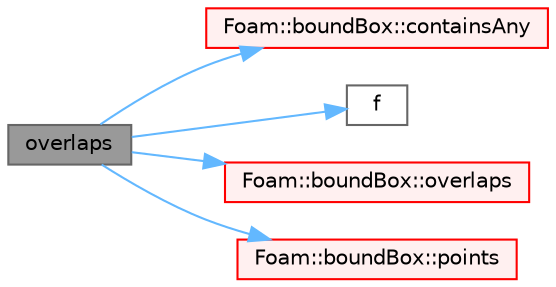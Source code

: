 digraph "overlaps"
{
 // LATEX_PDF_SIZE
  bgcolor="transparent";
  edge [fontname=Helvetica,fontsize=10,labelfontname=Helvetica,labelfontsize=10];
  node [fontname=Helvetica,fontsize=10,shape=box,height=0.2,width=0.4];
  rankdir="LR";
  Node1 [id="Node000001",label="overlaps",height=0.2,width=0.4,color="gray40", fillcolor="grey60", style="filled", fontcolor="black",tooltip=" "];
  Node1 -> Node2 [id="edge1_Node000001_Node000002",color="steelblue1",style="solid",tooltip=" "];
  Node2 [id="Node000002",label="Foam::boundBox::containsAny",height=0.2,width=0.4,color="red", fillcolor="#FFF0F0", style="filled",URL="$classFoam_1_1boundBox.html#af9bea89f3427ce72a54bdce04ae1f821",tooltip=" "];
  Node1 -> Node4 [id="edge2_Node000001_Node000004",color="steelblue1",style="solid",tooltip=" "];
  Node4 [id="Node000004",label="f",height=0.2,width=0.4,color="grey40", fillcolor="white", style="filled",URL="$readKivaGrid_8H.html#a888be93833ac7a23170555c69c690288",tooltip=" "];
  Node1 -> Node5 [id="edge3_Node000001_Node000005",color="steelblue1",style="solid",tooltip=" "];
  Node5 [id="Node000005",label="Foam::boundBox::overlaps",height=0.2,width=0.4,color="red", fillcolor="#FFF0F0", style="filled",URL="$classFoam_1_1boundBox.html#a3551e1f2a2837eb8b79493199f8e89f8",tooltip=" "];
  Node1 -> Node8 [id="edge4_Node000001_Node000008",color="steelblue1",style="solid",tooltip=" "];
  Node8 [id="Node000008",label="Foam::boundBox::points",height=0.2,width=0.4,color="red", fillcolor="#FFF0F0", style="filled",URL="$classFoam_1_1boundBox.html#a4a7642639214220255c16fd04fceb0f0",tooltip=" "];
}

